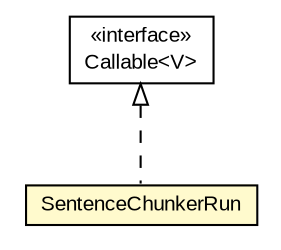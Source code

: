 #!/usr/local/bin/dot
#
# Class diagram 
# Generated by UMLGraph version R5_6-24-gf6e263 (http://www.umlgraph.org/)
#

digraph G {
	edge [fontname="arial",fontsize=10,labelfontname="arial",labelfontsize=10];
	node [fontname="arial",fontsize=10,shape=plaintext];
	nodesep=0.25;
	ranksep=0.5;
	// edu.arizona.biosemantics.semanticmarkup.markupelement.description.transform.SentenceChunkerRun
	c125958 [label=<<table title="edu.arizona.biosemantics.semanticmarkup.markupelement.description.transform.SentenceChunkerRun" border="0" cellborder="1" cellspacing="0" cellpadding="2" port="p" bgcolor="lemonChiffon" href="./SentenceChunkerRun.html">
		<tr><td><table border="0" cellspacing="0" cellpadding="1">
<tr><td align="center" balign="center"> SentenceChunkerRun </td></tr>
		</table></td></tr>
		</table>>, URL="./SentenceChunkerRun.html", fontname="arial", fontcolor="black", fontsize=10.0];
	//edu.arizona.biosemantics.semanticmarkup.markupelement.description.transform.SentenceChunkerRun implements java.util.concurrent.Callable<V>
	c126060:p -> c125958:p [dir=back,arrowtail=empty,style=dashed];
	// java.util.concurrent.Callable<V>
	c126060 [label=<<table title="java.util.concurrent.Callable" border="0" cellborder="1" cellspacing="0" cellpadding="2" port="p" href="http://java.sun.com/j2se/1.4.2/docs/api/java/util/concurrent/Callable.html">
		<tr><td><table border="0" cellspacing="0" cellpadding="1">
<tr><td align="center" balign="center"> &#171;interface&#187; </td></tr>
<tr><td align="center" balign="center"> Callable&lt;V&gt; </td></tr>
		</table></td></tr>
		</table>>, URL="http://java.sun.com/j2se/1.4.2/docs/api/java/util/concurrent/Callable.html", fontname="arial", fontcolor="black", fontsize=10.0];
}

